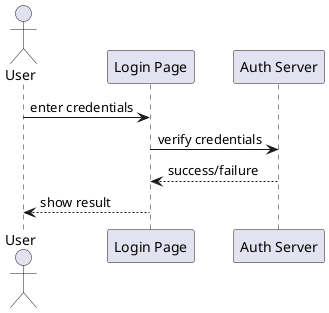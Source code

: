 @startuml
actor User
participant "Login Page" as Login
participant "Auth Server" as Auth

User -> Login : enter credentials
Login -> Auth : verify credentials
Auth --> Login : success/failure
Login --> User : show result
@enduml